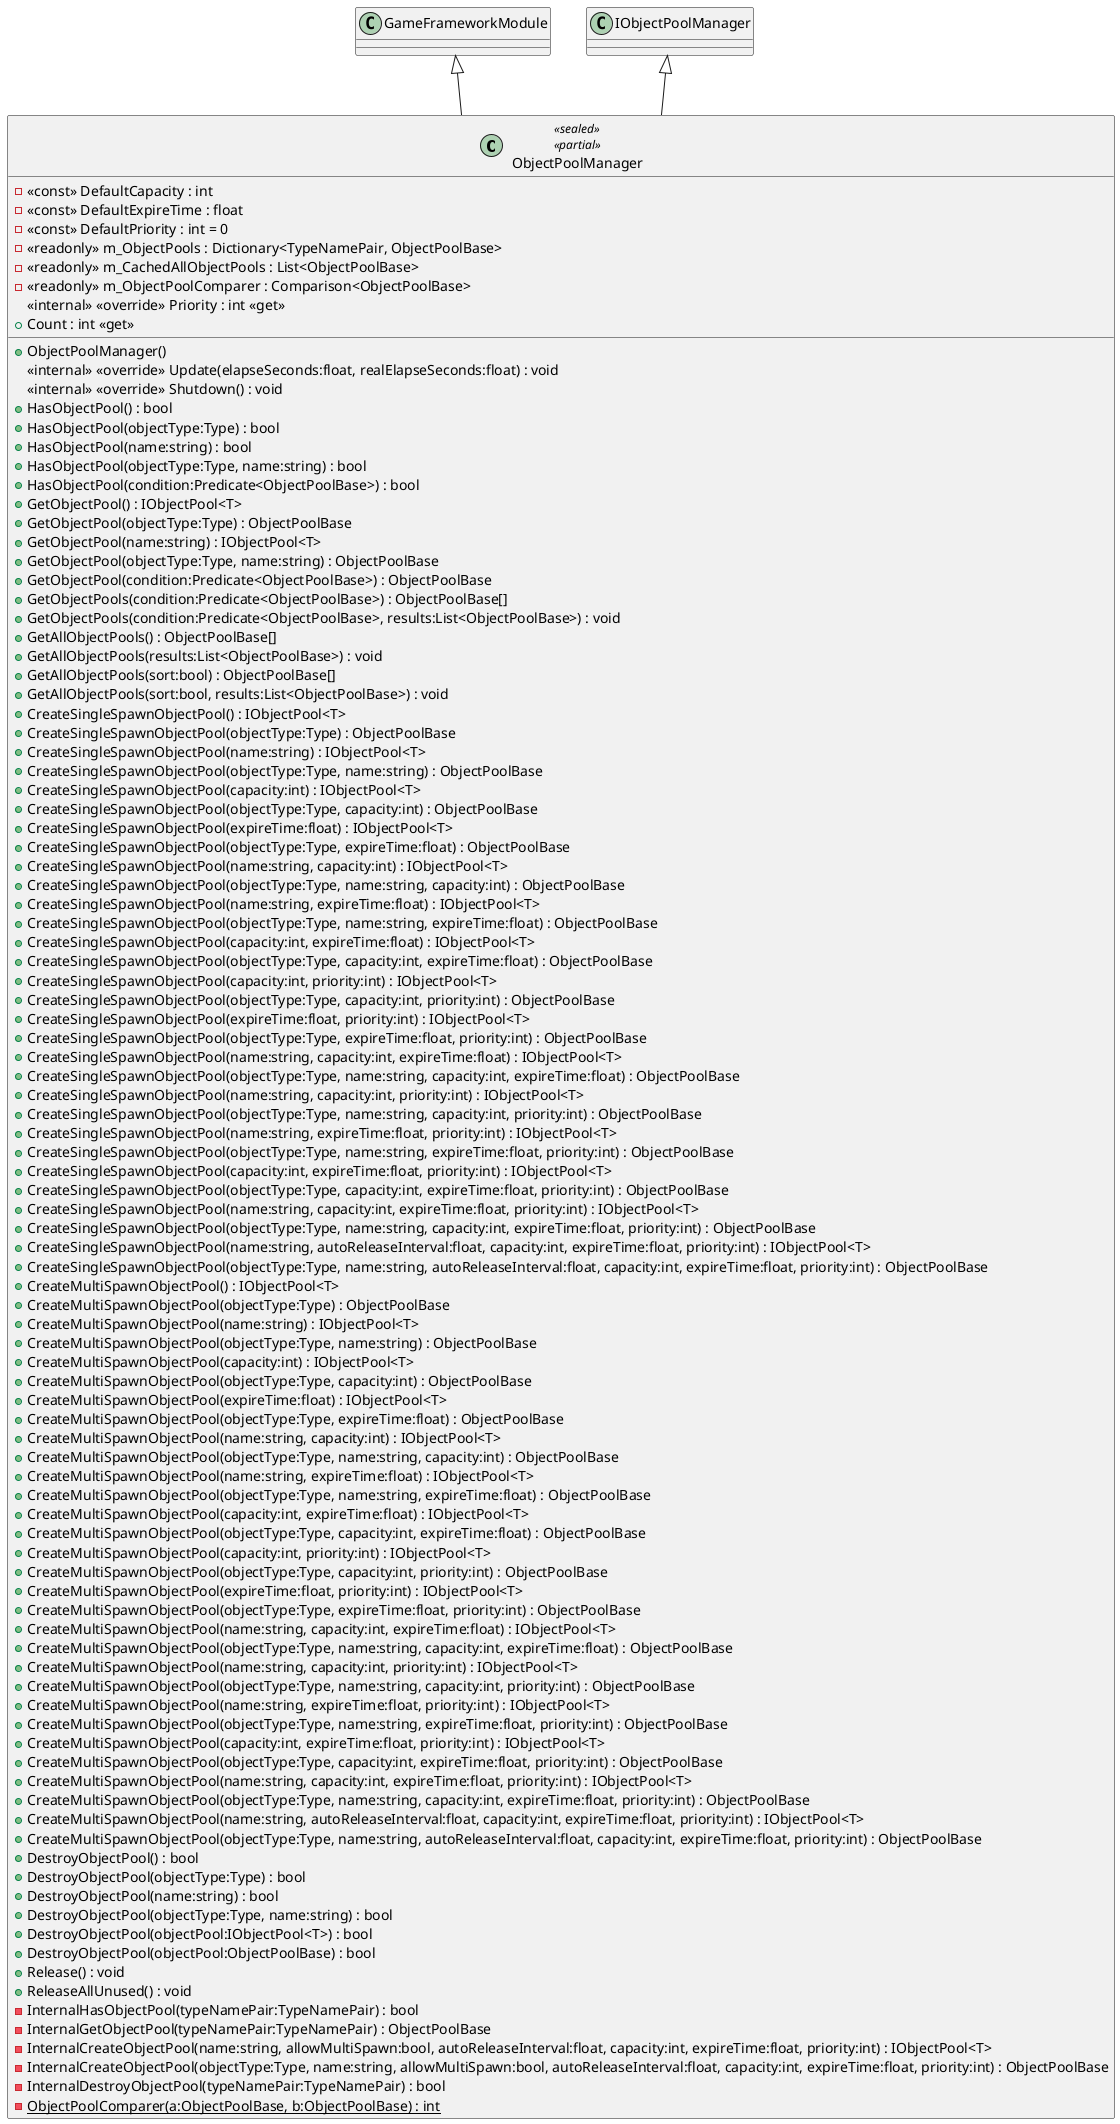 @startuml
class ObjectPoolManager <<sealed>> <<partial>> {
    - <<const>> DefaultCapacity : int
    - <<const>> DefaultExpireTime : float
    - <<const>> DefaultPriority : int = 0
    - <<readonly>> m_ObjectPools : Dictionary<TypeNamePair, ObjectPoolBase>
    - <<readonly>> m_CachedAllObjectPools : List<ObjectPoolBase>
    - <<readonly>> m_ObjectPoolComparer : Comparison<ObjectPoolBase>
    + ObjectPoolManager()
    <<internal>> <<override>> Priority : int <<get>>
    + Count : int <<get>>
    <<internal>> <<override>> Update(elapseSeconds:float, realElapseSeconds:float) : void
    <<internal>> <<override>> Shutdown() : void
    + HasObjectPool() : bool
    + HasObjectPool(objectType:Type) : bool
    + HasObjectPool(name:string) : bool
    + HasObjectPool(objectType:Type, name:string) : bool
    + HasObjectPool(condition:Predicate<ObjectPoolBase>) : bool
    + GetObjectPool() : IObjectPool<T>
    + GetObjectPool(objectType:Type) : ObjectPoolBase
    + GetObjectPool(name:string) : IObjectPool<T>
    + GetObjectPool(objectType:Type, name:string) : ObjectPoolBase
    + GetObjectPool(condition:Predicate<ObjectPoolBase>) : ObjectPoolBase
    + GetObjectPools(condition:Predicate<ObjectPoolBase>) : ObjectPoolBase[]
    + GetObjectPools(condition:Predicate<ObjectPoolBase>, results:List<ObjectPoolBase>) : void
    + GetAllObjectPools() : ObjectPoolBase[]
    + GetAllObjectPools(results:List<ObjectPoolBase>) : void
    + GetAllObjectPools(sort:bool) : ObjectPoolBase[]
    + GetAllObjectPools(sort:bool, results:List<ObjectPoolBase>) : void
    + CreateSingleSpawnObjectPool() : IObjectPool<T>
    + CreateSingleSpawnObjectPool(objectType:Type) : ObjectPoolBase
    + CreateSingleSpawnObjectPool(name:string) : IObjectPool<T>
    + CreateSingleSpawnObjectPool(objectType:Type, name:string) : ObjectPoolBase
    + CreateSingleSpawnObjectPool(capacity:int) : IObjectPool<T>
    + CreateSingleSpawnObjectPool(objectType:Type, capacity:int) : ObjectPoolBase
    + CreateSingleSpawnObjectPool(expireTime:float) : IObjectPool<T>
    + CreateSingleSpawnObjectPool(objectType:Type, expireTime:float) : ObjectPoolBase
    + CreateSingleSpawnObjectPool(name:string, capacity:int) : IObjectPool<T>
    + CreateSingleSpawnObjectPool(objectType:Type, name:string, capacity:int) : ObjectPoolBase
    + CreateSingleSpawnObjectPool(name:string, expireTime:float) : IObjectPool<T>
    + CreateSingleSpawnObjectPool(objectType:Type, name:string, expireTime:float) : ObjectPoolBase
    + CreateSingleSpawnObjectPool(capacity:int, expireTime:float) : IObjectPool<T>
    + CreateSingleSpawnObjectPool(objectType:Type, capacity:int, expireTime:float) : ObjectPoolBase
    + CreateSingleSpawnObjectPool(capacity:int, priority:int) : IObjectPool<T>
    + CreateSingleSpawnObjectPool(objectType:Type, capacity:int, priority:int) : ObjectPoolBase
    + CreateSingleSpawnObjectPool(expireTime:float, priority:int) : IObjectPool<T>
    + CreateSingleSpawnObjectPool(objectType:Type, expireTime:float, priority:int) : ObjectPoolBase
    + CreateSingleSpawnObjectPool(name:string, capacity:int, expireTime:float) : IObjectPool<T>
    + CreateSingleSpawnObjectPool(objectType:Type, name:string, capacity:int, expireTime:float) : ObjectPoolBase
    + CreateSingleSpawnObjectPool(name:string, capacity:int, priority:int) : IObjectPool<T>
    + CreateSingleSpawnObjectPool(objectType:Type, name:string, capacity:int, priority:int) : ObjectPoolBase
    + CreateSingleSpawnObjectPool(name:string, expireTime:float, priority:int) : IObjectPool<T>
    + CreateSingleSpawnObjectPool(objectType:Type, name:string, expireTime:float, priority:int) : ObjectPoolBase
    + CreateSingleSpawnObjectPool(capacity:int, expireTime:float, priority:int) : IObjectPool<T>
    + CreateSingleSpawnObjectPool(objectType:Type, capacity:int, expireTime:float, priority:int) : ObjectPoolBase
    + CreateSingleSpawnObjectPool(name:string, capacity:int, expireTime:float, priority:int) : IObjectPool<T>
    + CreateSingleSpawnObjectPool(objectType:Type, name:string, capacity:int, expireTime:float, priority:int) : ObjectPoolBase
    + CreateSingleSpawnObjectPool(name:string, autoReleaseInterval:float, capacity:int, expireTime:float, priority:int) : IObjectPool<T>
    + CreateSingleSpawnObjectPool(objectType:Type, name:string, autoReleaseInterval:float, capacity:int, expireTime:float, priority:int) : ObjectPoolBase
    + CreateMultiSpawnObjectPool() : IObjectPool<T>
    + CreateMultiSpawnObjectPool(objectType:Type) : ObjectPoolBase
    + CreateMultiSpawnObjectPool(name:string) : IObjectPool<T>
    + CreateMultiSpawnObjectPool(objectType:Type, name:string) : ObjectPoolBase
    + CreateMultiSpawnObjectPool(capacity:int) : IObjectPool<T>
    + CreateMultiSpawnObjectPool(objectType:Type, capacity:int) : ObjectPoolBase
    + CreateMultiSpawnObjectPool(expireTime:float) : IObjectPool<T>
    + CreateMultiSpawnObjectPool(objectType:Type, expireTime:float) : ObjectPoolBase
    + CreateMultiSpawnObjectPool(name:string, capacity:int) : IObjectPool<T>
    + CreateMultiSpawnObjectPool(objectType:Type, name:string, capacity:int) : ObjectPoolBase
    + CreateMultiSpawnObjectPool(name:string, expireTime:float) : IObjectPool<T>
    + CreateMultiSpawnObjectPool(objectType:Type, name:string, expireTime:float) : ObjectPoolBase
    + CreateMultiSpawnObjectPool(capacity:int, expireTime:float) : IObjectPool<T>
    + CreateMultiSpawnObjectPool(objectType:Type, capacity:int, expireTime:float) : ObjectPoolBase
    + CreateMultiSpawnObjectPool(capacity:int, priority:int) : IObjectPool<T>
    + CreateMultiSpawnObjectPool(objectType:Type, capacity:int, priority:int) : ObjectPoolBase
    + CreateMultiSpawnObjectPool(expireTime:float, priority:int) : IObjectPool<T>
    + CreateMultiSpawnObjectPool(objectType:Type, expireTime:float, priority:int) : ObjectPoolBase
    + CreateMultiSpawnObjectPool(name:string, capacity:int, expireTime:float) : IObjectPool<T>
    + CreateMultiSpawnObjectPool(objectType:Type, name:string, capacity:int, expireTime:float) : ObjectPoolBase
    + CreateMultiSpawnObjectPool(name:string, capacity:int, priority:int) : IObjectPool<T>
    + CreateMultiSpawnObjectPool(objectType:Type, name:string, capacity:int, priority:int) : ObjectPoolBase
    + CreateMultiSpawnObjectPool(name:string, expireTime:float, priority:int) : IObjectPool<T>
    + CreateMultiSpawnObjectPool(objectType:Type, name:string, expireTime:float, priority:int) : ObjectPoolBase
    + CreateMultiSpawnObjectPool(capacity:int, expireTime:float, priority:int) : IObjectPool<T>
    + CreateMultiSpawnObjectPool(objectType:Type, capacity:int, expireTime:float, priority:int) : ObjectPoolBase
    + CreateMultiSpawnObjectPool(name:string, capacity:int, expireTime:float, priority:int) : IObjectPool<T>
    + CreateMultiSpawnObjectPool(objectType:Type, name:string, capacity:int, expireTime:float, priority:int) : ObjectPoolBase
    + CreateMultiSpawnObjectPool(name:string, autoReleaseInterval:float, capacity:int, expireTime:float, priority:int) : IObjectPool<T>
    + CreateMultiSpawnObjectPool(objectType:Type, name:string, autoReleaseInterval:float, capacity:int, expireTime:float, priority:int) : ObjectPoolBase
    + DestroyObjectPool() : bool
    + DestroyObjectPool(objectType:Type) : bool
    + DestroyObjectPool(name:string) : bool
    + DestroyObjectPool(objectType:Type, name:string) : bool
    + DestroyObjectPool(objectPool:IObjectPool<T>) : bool
    + DestroyObjectPool(objectPool:ObjectPoolBase) : bool
    + Release() : void
    + ReleaseAllUnused() : void
    - InternalHasObjectPool(typeNamePair:TypeNamePair) : bool
    - InternalGetObjectPool(typeNamePair:TypeNamePair) : ObjectPoolBase
    - InternalCreateObjectPool(name:string, allowMultiSpawn:bool, autoReleaseInterval:float, capacity:int, expireTime:float, priority:int) : IObjectPool<T>
    - InternalCreateObjectPool(objectType:Type, name:string, allowMultiSpawn:bool, autoReleaseInterval:float, capacity:int, expireTime:float, priority:int) : ObjectPoolBase
    - InternalDestroyObjectPool(typeNamePair:TypeNamePair) : bool
    - {static} ObjectPoolComparer(a:ObjectPoolBase, b:ObjectPoolBase) : int
}
GameFrameworkModule <|-- ObjectPoolManager
IObjectPoolManager <|-- ObjectPoolManager
@enduml
